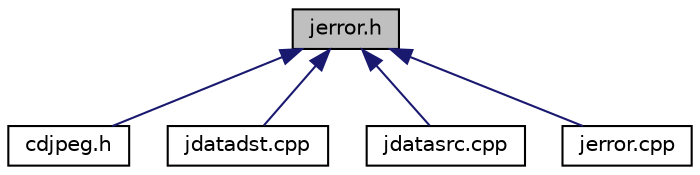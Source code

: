 digraph "jerror.h"
{
 // INTERACTIVE_SVG=YES
  edge [fontname="Helvetica",fontsize="10",labelfontname="Helvetica",labelfontsize="10"];
  node [fontname="Helvetica",fontsize="10",shape=record];
  Node1 [label="jerror.h",height=0.2,width=0.4,color="black", fillcolor="grey75", style="filled", fontcolor="black"];
  Node1 -> Node2 [dir="back",color="midnightblue",fontsize="10",style="solid",fontname="Helvetica"];
  Node2 [label="cdjpeg.h",height=0.2,width=0.4,color="black", fillcolor="white", style="filled",URL="$cdjpeg_8h.html"];
  Node1 -> Node3 [dir="back",color="midnightblue",fontsize="10",style="solid",fontname="Helvetica"];
  Node3 [label="jdatadst.cpp",height=0.2,width=0.4,color="black", fillcolor="white", style="filled",URL="$jdatadst_8cpp.html"];
  Node1 -> Node4 [dir="back",color="midnightblue",fontsize="10",style="solid",fontname="Helvetica"];
  Node4 [label="jdatasrc.cpp",height=0.2,width=0.4,color="black", fillcolor="white", style="filled",URL="$jdatasrc_8cpp.html"];
  Node1 -> Node5 [dir="back",color="midnightblue",fontsize="10",style="solid",fontname="Helvetica"];
  Node5 [label="jerror.cpp",height=0.2,width=0.4,color="black", fillcolor="white", style="filled",URL="$jerror_8cpp.html"];
}

